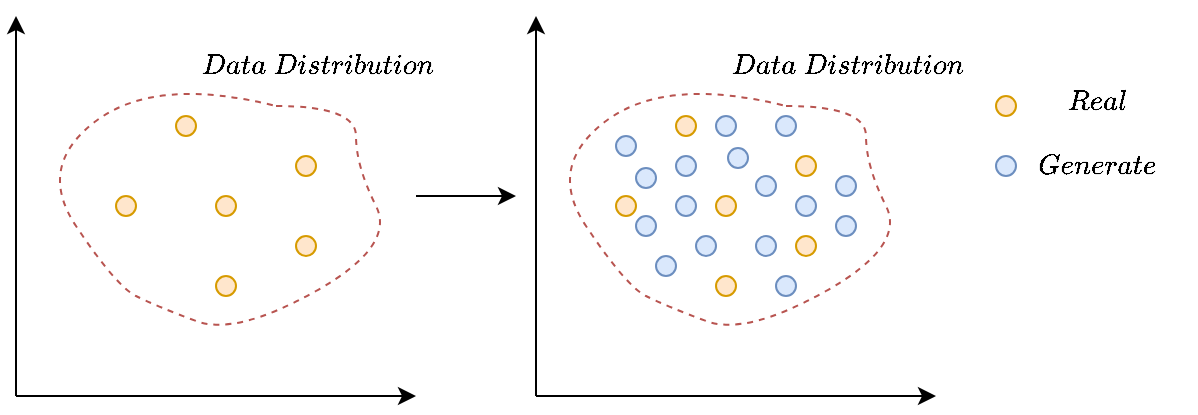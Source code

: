 <mxfile version="21.2.1" type="github">
  <diagram name="第 1 页" id="53o99yQ10oAC922sL916">
    <mxGraphModel dx="803" dy="461" grid="1" gridSize="10" guides="1" tooltips="1" connect="1" arrows="1" fold="1" page="1" pageScale="1" pageWidth="827" pageHeight="1169" math="0" shadow="0">
      <root>
        <mxCell id="0" />
        <mxCell id="1" parent="0" />
        <mxCell id="9WE97gkyeT4hwhkQpWnS-3" value="" style="ellipse;whiteSpace=wrap;html=1;aspect=fixed;fillColor=#ffe6cc;strokeColor=#d79b00;" vertex="1" parent="1">
          <mxGeometry x="230" y="370" width="10" height="10" as="geometry" />
        </mxCell>
        <mxCell id="9WE97gkyeT4hwhkQpWnS-5" value="" style="ellipse;whiteSpace=wrap;html=1;aspect=fixed;fillColor=#ffe6cc;strokeColor=#d79b00;" vertex="1" parent="1">
          <mxGeometry x="320" y="350" width="10" height="10" as="geometry" />
        </mxCell>
        <mxCell id="9WE97gkyeT4hwhkQpWnS-6" value="" style="ellipse;whiteSpace=wrap;html=1;aspect=fixed;fillColor=#ffe6cc;strokeColor=#d79b00;" vertex="1" parent="1">
          <mxGeometry x="280" y="410" width="10" height="10" as="geometry" />
        </mxCell>
        <mxCell id="9WE97gkyeT4hwhkQpWnS-7" value="" style="ellipse;whiteSpace=wrap;html=1;aspect=fixed;fillColor=#ffe6cc;strokeColor=#d79b00;" vertex="1" parent="1">
          <mxGeometry x="320" y="390" width="10" height="10" as="geometry" />
        </mxCell>
        <mxCell id="9WE97gkyeT4hwhkQpWnS-8" value="" style="ellipse;whiteSpace=wrap;html=1;aspect=fixed;fillColor=#ffe6cc;strokeColor=#d79b00;" vertex="1" parent="1">
          <mxGeometry x="260" y="330" width="10" height="10" as="geometry" />
        </mxCell>
        <mxCell id="9WE97gkyeT4hwhkQpWnS-10" value="" style="ellipse;whiteSpace=wrap;html=1;aspect=fixed;fillColor=#ffe6cc;strokeColor=#d79b00;" vertex="1" parent="1">
          <mxGeometry x="280" y="370" width="10" height="10" as="geometry" />
        </mxCell>
        <mxCell id="9WE97gkyeT4hwhkQpWnS-14" value="" style="ellipse;whiteSpace=wrap;html=1;aspect=fixed;fillColor=#ffe6cc;strokeColor=#d79b00;" vertex="1" parent="1">
          <mxGeometry x="480" y="370" width="10" height="10" as="geometry" />
        </mxCell>
        <mxCell id="9WE97gkyeT4hwhkQpWnS-15" value="" style="ellipse;whiteSpace=wrap;html=1;aspect=fixed;fillColor=#ffe6cc;strokeColor=#d79b00;" vertex="1" parent="1">
          <mxGeometry x="570" y="350" width="10" height="10" as="geometry" />
        </mxCell>
        <mxCell id="9WE97gkyeT4hwhkQpWnS-16" value="" style="ellipse;whiteSpace=wrap;html=1;aspect=fixed;fillColor=#ffe6cc;strokeColor=#d79b00;" vertex="1" parent="1">
          <mxGeometry x="530" y="410" width="10" height="10" as="geometry" />
        </mxCell>
        <mxCell id="9WE97gkyeT4hwhkQpWnS-17" value="" style="ellipse;whiteSpace=wrap;html=1;aspect=fixed;fillColor=#ffe6cc;strokeColor=#d79b00;" vertex="1" parent="1">
          <mxGeometry x="570" y="390" width="10" height="10" as="geometry" />
        </mxCell>
        <mxCell id="9WE97gkyeT4hwhkQpWnS-18" value="" style="ellipse;whiteSpace=wrap;html=1;aspect=fixed;fillColor=#ffe6cc;strokeColor=#d79b00;" vertex="1" parent="1">
          <mxGeometry x="510" y="330" width="10" height="10" as="geometry" />
        </mxCell>
        <mxCell id="9WE97gkyeT4hwhkQpWnS-19" value="" style="ellipse;whiteSpace=wrap;html=1;aspect=fixed;fillColor=#ffe6cc;strokeColor=#d79b00;" vertex="1" parent="1">
          <mxGeometry x="530" y="370" width="10" height="10" as="geometry" />
        </mxCell>
        <mxCell id="9WE97gkyeT4hwhkQpWnS-21" value="" style="endArrow=classic;html=1;rounded=0;" edge="1" parent="1">
          <mxGeometry width="50" height="50" relative="1" as="geometry">
            <mxPoint x="380" y="370" as="sourcePoint" />
            <mxPoint x="430" y="370" as="targetPoint" />
          </mxGeometry>
        </mxCell>
        <mxCell id="9WE97gkyeT4hwhkQpWnS-22" value="" style="ellipse;whiteSpace=wrap;html=1;aspect=fixed;fillColor=#dae8fc;strokeColor=#6c8ebf;" vertex="1" parent="1">
          <mxGeometry x="490" y="380" width="10" height="10" as="geometry" />
        </mxCell>
        <mxCell id="9WE97gkyeT4hwhkQpWnS-23" value="" style="ellipse;whiteSpace=wrap;html=1;aspect=fixed;fillColor=#dae8fc;strokeColor=#6c8ebf;" vertex="1" parent="1">
          <mxGeometry x="570" y="370" width="10" height="10" as="geometry" />
        </mxCell>
        <mxCell id="9WE97gkyeT4hwhkQpWnS-24" value="" style="ellipse;whiteSpace=wrap;html=1;aspect=fixed;fillColor=#dae8fc;strokeColor=#6c8ebf;" vertex="1" parent="1">
          <mxGeometry x="520" y="390" width="10" height="10" as="geometry" />
        </mxCell>
        <mxCell id="9WE97gkyeT4hwhkQpWnS-25" value="" style="ellipse;whiteSpace=wrap;html=1;aspect=fixed;fillColor=#dae8fc;strokeColor=#6c8ebf;" vertex="1" parent="1">
          <mxGeometry x="550" y="390" width="10" height="10" as="geometry" />
        </mxCell>
        <mxCell id="9WE97gkyeT4hwhkQpWnS-26" value="" style="ellipse;whiteSpace=wrap;html=1;aspect=fixed;fillColor=#dae8fc;strokeColor=#6c8ebf;" vertex="1" parent="1">
          <mxGeometry x="510" y="350" width="10" height="10" as="geometry" />
        </mxCell>
        <mxCell id="9WE97gkyeT4hwhkQpWnS-27" value="" style="ellipse;whiteSpace=wrap;html=1;aspect=fixed;fillColor=#dae8fc;strokeColor=#6c8ebf;" vertex="1" parent="1">
          <mxGeometry x="536" y="346" width="10" height="10" as="geometry" />
        </mxCell>
        <mxCell id="9WE97gkyeT4hwhkQpWnS-35" value="" style="curved=1;endArrow=none;html=1;rounded=0;endFill=0;dashed=1;fillColor=#f8cecc;strokeColor=#b85450;" edge="1" parent="1">
          <mxGeometry width="50" height="50" relative="1" as="geometry">
            <mxPoint x="310" y="325" as="sourcePoint" />
            <mxPoint x="310" y="325" as="targetPoint" />
            <Array as="points">
              <mxPoint x="350" y="325" />
              <mxPoint x="350" y="355" />
              <mxPoint x="370" y="395" />
              <mxPoint x="290" y="440" />
              <mxPoint x="250" y="425" />
              <mxPoint x="230" y="415" />
              <mxPoint x="190" y="355" />
              <mxPoint x="250" y="310" />
            </Array>
          </mxGeometry>
        </mxCell>
        <mxCell id="9WE97gkyeT4hwhkQpWnS-36" value="" style="curved=1;endArrow=none;html=1;rounded=0;endFill=0;dashed=1;fillColor=#f8cecc;strokeColor=#b85450;" edge="1" parent="1">
          <mxGeometry width="50" height="50" relative="1" as="geometry">
            <mxPoint x="565" y="325" as="sourcePoint" />
            <mxPoint x="565" y="325" as="targetPoint" />
            <Array as="points">
              <mxPoint x="605" y="325" />
              <mxPoint x="605" y="355" />
              <mxPoint x="625" y="395" />
              <mxPoint x="545" y="440" />
              <mxPoint x="505" y="425" />
              <mxPoint x="485" y="415" />
              <mxPoint x="445" y="355" />
              <mxPoint x="505" y="310" />
            </Array>
          </mxGeometry>
        </mxCell>
        <mxCell id="9WE97gkyeT4hwhkQpWnS-37" value="" style="ellipse;whiteSpace=wrap;html=1;aspect=fixed;fillColor=#dae8fc;strokeColor=#6c8ebf;" vertex="1" parent="1">
          <mxGeometry x="550" y="360" width="10" height="10" as="geometry" />
        </mxCell>
        <mxCell id="9WE97gkyeT4hwhkQpWnS-38" value="" style="ellipse;whiteSpace=wrap;html=1;aspect=fixed;fillColor=#dae8fc;strokeColor=#6c8ebf;" vertex="1" parent="1">
          <mxGeometry x="590" y="360" width="10" height="10" as="geometry" />
        </mxCell>
        <mxCell id="9WE97gkyeT4hwhkQpWnS-39" value="" style="ellipse;whiteSpace=wrap;html=1;aspect=fixed;fillColor=#dae8fc;strokeColor=#6c8ebf;" vertex="1" parent="1">
          <mxGeometry x="480" y="340" width="10" height="10" as="geometry" />
        </mxCell>
        <mxCell id="9WE97gkyeT4hwhkQpWnS-40" value="" style="ellipse;whiteSpace=wrap;html=1;aspect=fixed;fillColor=#dae8fc;strokeColor=#6c8ebf;" vertex="1" parent="1">
          <mxGeometry x="560" y="410" width="10" height="10" as="geometry" />
        </mxCell>
        <mxCell id="9WE97gkyeT4hwhkQpWnS-41" value="" style="ellipse;whiteSpace=wrap;html=1;aspect=fixed;fillColor=#dae8fc;strokeColor=#6c8ebf;" vertex="1" parent="1">
          <mxGeometry x="510" y="370" width="10" height="10" as="geometry" />
        </mxCell>
        <mxCell id="9WE97gkyeT4hwhkQpWnS-42" value="" style="ellipse;whiteSpace=wrap;html=1;aspect=fixed;fillColor=#dae8fc;strokeColor=#6c8ebf;" vertex="1" parent="1">
          <mxGeometry x="500" y="400" width="10" height="10" as="geometry" />
        </mxCell>
        <mxCell id="9WE97gkyeT4hwhkQpWnS-43" value="" style="ellipse;whiteSpace=wrap;html=1;aspect=fixed;fillColor=#dae8fc;strokeColor=#6c8ebf;" vertex="1" parent="1">
          <mxGeometry x="560" y="330" width="10" height="10" as="geometry" />
        </mxCell>
        <mxCell id="9WE97gkyeT4hwhkQpWnS-44" value="" style="ellipse;whiteSpace=wrap;html=1;aspect=fixed;fillColor=#dae8fc;strokeColor=#6c8ebf;" vertex="1" parent="1">
          <mxGeometry x="590" y="380" width="10" height="10" as="geometry" />
        </mxCell>
        <mxCell id="9WE97gkyeT4hwhkQpWnS-45" value="" style="ellipse;whiteSpace=wrap;html=1;aspect=fixed;fillColor=#dae8fc;strokeColor=#6c8ebf;" vertex="1" parent="1">
          <mxGeometry x="530" y="330" width="10" height="10" as="geometry" />
        </mxCell>
        <mxCell id="9WE97gkyeT4hwhkQpWnS-46" value="" style="ellipse;whiteSpace=wrap;html=1;aspect=fixed;fillColor=#dae8fc;strokeColor=#6c8ebf;" vertex="1" parent="1">
          <mxGeometry x="490" y="356" width="10" height="10" as="geometry" />
        </mxCell>
        <mxCell id="9WE97gkyeT4hwhkQpWnS-47" value="" style="endArrow=classic;html=1;rounded=0;" edge="1" parent="1">
          <mxGeometry width="50" height="50" relative="1" as="geometry">
            <mxPoint x="180" y="470" as="sourcePoint" />
            <mxPoint x="380" y="470" as="targetPoint" />
          </mxGeometry>
        </mxCell>
        <mxCell id="9WE97gkyeT4hwhkQpWnS-48" value="" style="endArrow=classic;html=1;rounded=0;" edge="1" parent="1">
          <mxGeometry width="50" height="50" relative="1" as="geometry">
            <mxPoint x="180" y="470" as="sourcePoint" />
            <mxPoint x="180" y="280" as="targetPoint" />
          </mxGeometry>
        </mxCell>
        <mxCell id="9WE97gkyeT4hwhkQpWnS-49" value="" style="endArrow=classic;html=1;rounded=0;" edge="1" parent="1">
          <mxGeometry width="50" height="50" relative="1" as="geometry">
            <mxPoint x="440" y="470" as="sourcePoint" />
            <mxPoint x="640" y="470" as="targetPoint" />
          </mxGeometry>
        </mxCell>
        <mxCell id="9WE97gkyeT4hwhkQpWnS-50" value="" style="endArrow=classic;html=1;rounded=0;" edge="1" parent="1">
          <mxGeometry width="50" height="50" relative="1" as="geometry">
            <mxPoint x="440" y="470" as="sourcePoint" />
            <mxPoint x="440" y="280" as="targetPoint" />
          </mxGeometry>
        </mxCell>
        <mxCell id="9WE97gkyeT4hwhkQpWnS-51" value="" style="ellipse;whiteSpace=wrap;html=1;aspect=fixed;fillColor=#ffe6cc;strokeColor=#d79b00;" vertex="1" parent="1">
          <mxGeometry x="670" y="320" width="10" height="10" as="geometry" />
        </mxCell>
        <mxCell id="9WE97gkyeT4hwhkQpWnS-52" value="" style="ellipse;whiteSpace=wrap;html=1;aspect=fixed;fillColor=#dae8fc;strokeColor=#6c8ebf;" vertex="1" parent="1">
          <mxGeometry x="670" y="350" width="10" height="10" as="geometry" />
        </mxCell>
        <mxCell id="9WE97gkyeT4hwhkQpWnS-53" value="$$Real$$" style="text;html=1;align=center;verticalAlign=middle;resizable=0;points=[];autosize=1;strokeColor=none;fillColor=none;" vertex="1" parent="1">
          <mxGeometry x="685" y="308" width="70" height="30" as="geometry" />
        </mxCell>
        <mxCell id="9WE97gkyeT4hwhkQpWnS-54" value="$$Generate$$" style="text;html=1;align=center;verticalAlign=middle;resizable=0;points=[];autosize=1;strokeColor=none;fillColor=none;" vertex="1" parent="1">
          <mxGeometry x="670" y="340" width="100" height="30" as="geometry" />
        </mxCell>
        <mxCell id="9WE97gkyeT4hwhkQpWnS-55" value="$$Data\ Distribution$$" style="text;html=1;align=center;verticalAlign=middle;resizable=0;points=[];autosize=1;strokeColor=none;fillColor=none;" vertex="1" parent="1">
          <mxGeometry x="260" y="290" width="140" height="30" as="geometry" />
        </mxCell>
        <mxCell id="9WE97gkyeT4hwhkQpWnS-56" value="$$Data\ Distribution$$" style="text;html=1;align=center;verticalAlign=middle;resizable=0;points=[];autosize=1;strokeColor=none;fillColor=none;" vertex="1" parent="1">
          <mxGeometry x="525" y="290" width="140" height="30" as="geometry" />
        </mxCell>
      </root>
    </mxGraphModel>
  </diagram>
</mxfile>
